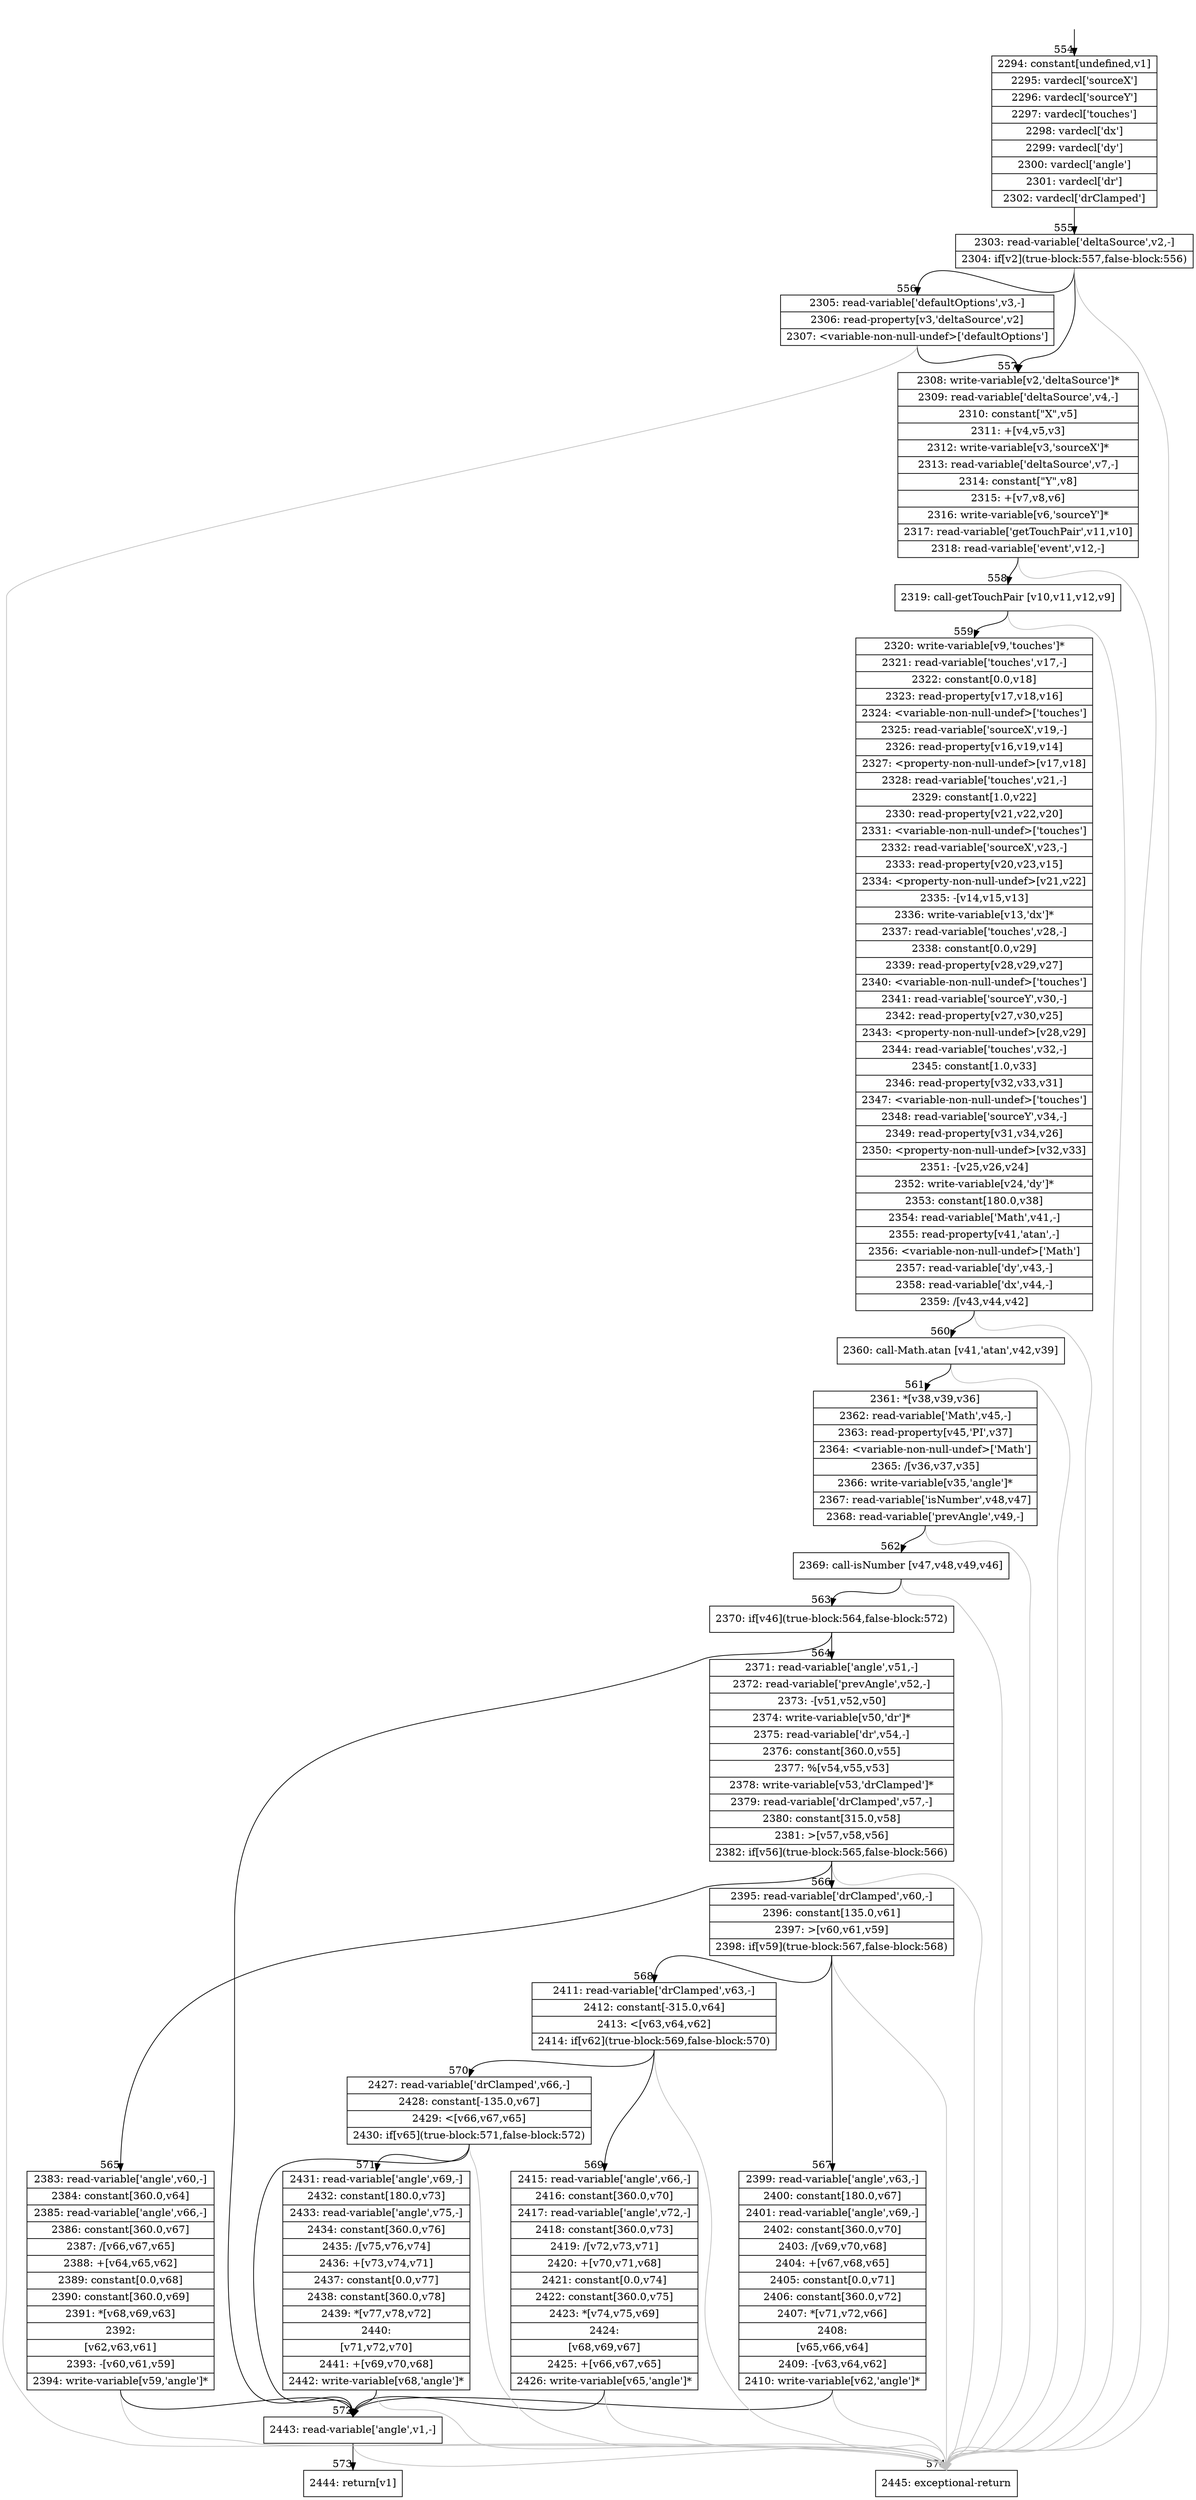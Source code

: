 digraph {
rankdir="TD"
BB_entry42[shape=none,label=""];
BB_entry42 -> BB554 [tailport=s, headport=n, headlabel="    554"]
BB554 [shape=record label="{2294: constant[undefined,v1]|2295: vardecl['sourceX']|2296: vardecl['sourceY']|2297: vardecl['touches']|2298: vardecl['dx']|2299: vardecl['dy']|2300: vardecl['angle']|2301: vardecl['dr']|2302: vardecl['drClamped']}" ] 
BB554 -> BB555 [tailport=s, headport=n, headlabel="      555"]
BB555 [shape=record label="{2303: read-variable['deltaSource',v2,-]|2304: if[v2](true-block:557,false-block:556)}" ] 
BB555 -> BB557 [tailport=s, headport=n, headlabel="      557"]
BB555 -> BB556 [tailport=s, headport=n, headlabel="      556"]
BB555 -> BB574 [tailport=s, headport=n, color=gray, headlabel="      574"]
BB556 [shape=record label="{2305: read-variable['defaultOptions',v3,-]|2306: read-property[v3,'deltaSource',v2]|2307: \<variable-non-null-undef\>['defaultOptions']}" ] 
BB556 -> BB557 [tailport=s, headport=n]
BB556 -> BB574 [tailport=s, headport=n, color=gray]
BB557 [shape=record label="{2308: write-variable[v2,'deltaSource']*|2309: read-variable['deltaSource',v4,-]|2310: constant[\"X\",v5]|2311: +[v4,v5,v3]|2312: write-variable[v3,'sourceX']*|2313: read-variable['deltaSource',v7,-]|2314: constant[\"Y\",v8]|2315: +[v7,v8,v6]|2316: write-variable[v6,'sourceY']*|2317: read-variable['getTouchPair',v11,v10]|2318: read-variable['event',v12,-]}" ] 
BB557 -> BB558 [tailport=s, headport=n, headlabel="      558"]
BB557 -> BB574 [tailport=s, headport=n, color=gray]
BB558 [shape=record label="{2319: call-getTouchPair [v10,v11,v12,v9]}" ] 
BB558 -> BB559 [tailport=s, headport=n, headlabel="      559"]
BB558 -> BB574 [tailport=s, headport=n, color=gray]
BB559 [shape=record label="{2320: write-variable[v9,'touches']*|2321: read-variable['touches',v17,-]|2322: constant[0.0,v18]|2323: read-property[v17,v18,v16]|2324: \<variable-non-null-undef\>['touches']|2325: read-variable['sourceX',v19,-]|2326: read-property[v16,v19,v14]|2327: \<property-non-null-undef\>[v17,v18]|2328: read-variable['touches',v21,-]|2329: constant[1.0,v22]|2330: read-property[v21,v22,v20]|2331: \<variable-non-null-undef\>['touches']|2332: read-variable['sourceX',v23,-]|2333: read-property[v20,v23,v15]|2334: \<property-non-null-undef\>[v21,v22]|2335: -[v14,v15,v13]|2336: write-variable[v13,'dx']*|2337: read-variable['touches',v28,-]|2338: constant[0.0,v29]|2339: read-property[v28,v29,v27]|2340: \<variable-non-null-undef\>['touches']|2341: read-variable['sourceY',v30,-]|2342: read-property[v27,v30,v25]|2343: \<property-non-null-undef\>[v28,v29]|2344: read-variable['touches',v32,-]|2345: constant[1.0,v33]|2346: read-property[v32,v33,v31]|2347: \<variable-non-null-undef\>['touches']|2348: read-variable['sourceY',v34,-]|2349: read-property[v31,v34,v26]|2350: \<property-non-null-undef\>[v32,v33]|2351: -[v25,v26,v24]|2352: write-variable[v24,'dy']*|2353: constant[180.0,v38]|2354: read-variable['Math',v41,-]|2355: read-property[v41,'atan',-]|2356: \<variable-non-null-undef\>['Math']|2357: read-variable['dy',v43,-]|2358: read-variable['dx',v44,-]|2359: /[v43,v44,v42]}" ] 
BB559 -> BB560 [tailport=s, headport=n, headlabel="      560"]
BB559 -> BB574 [tailport=s, headport=n, color=gray]
BB560 [shape=record label="{2360: call-Math.atan [v41,'atan',v42,v39]}" ] 
BB560 -> BB561 [tailport=s, headport=n, headlabel="      561"]
BB560 -> BB574 [tailport=s, headport=n, color=gray]
BB561 [shape=record label="{2361: *[v38,v39,v36]|2362: read-variable['Math',v45,-]|2363: read-property[v45,'PI',v37]|2364: \<variable-non-null-undef\>['Math']|2365: /[v36,v37,v35]|2366: write-variable[v35,'angle']*|2367: read-variable['isNumber',v48,v47]|2368: read-variable['prevAngle',v49,-]}" ] 
BB561 -> BB562 [tailport=s, headport=n, headlabel="      562"]
BB561 -> BB574 [tailport=s, headport=n, color=gray]
BB562 [shape=record label="{2369: call-isNumber [v47,v48,v49,v46]}" ] 
BB562 -> BB563 [tailport=s, headport=n, headlabel="      563"]
BB562 -> BB574 [tailport=s, headport=n, color=gray]
BB563 [shape=record label="{2370: if[v46](true-block:564,false-block:572)}" ] 
BB563 -> BB564 [tailport=s, headport=n, headlabel="      564"]
BB563 -> BB572 [tailport=s, headport=n, headlabel="      572"]
BB564 [shape=record label="{2371: read-variable['angle',v51,-]|2372: read-variable['prevAngle',v52,-]|2373: -[v51,v52,v50]|2374: write-variable[v50,'dr']*|2375: read-variable['dr',v54,-]|2376: constant[360.0,v55]|2377: %[v54,v55,v53]|2378: write-variable[v53,'drClamped']*|2379: read-variable['drClamped',v57,-]|2380: constant[315.0,v58]|2381: \>[v57,v58,v56]|2382: if[v56](true-block:565,false-block:566)}" ] 
BB564 -> BB565 [tailport=s, headport=n, headlabel="      565"]
BB564 -> BB566 [tailport=s, headport=n, headlabel="      566"]
BB564 -> BB574 [tailport=s, headport=n, color=gray]
BB565 [shape=record label="{2383: read-variable['angle',v60,-]|2384: constant[360.0,v64]|2385: read-variable['angle',v66,-]|2386: constant[360.0,v67]|2387: /[v66,v67,v65]|2388: +[v64,v65,v62]|2389: constant[0.0,v68]|2390: constant[360.0,v69]|2391: *[v68,v69,v63]|2392: |[v62,v63,v61]|2393: -[v60,v61,v59]|2394: write-variable[v59,'angle']*}" ] 
BB565 -> BB572 [tailport=s, headport=n]
BB565 -> BB574 [tailport=s, headport=n, color=gray]
BB566 [shape=record label="{2395: read-variable['drClamped',v60,-]|2396: constant[135.0,v61]|2397: \>[v60,v61,v59]|2398: if[v59](true-block:567,false-block:568)}" ] 
BB566 -> BB567 [tailport=s, headport=n, headlabel="      567"]
BB566 -> BB568 [tailport=s, headport=n, headlabel="      568"]
BB566 -> BB574 [tailport=s, headport=n, color=gray]
BB567 [shape=record label="{2399: read-variable['angle',v63,-]|2400: constant[180.0,v67]|2401: read-variable['angle',v69,-]|2402: constant[360.0,v70]|2403: /[v69,v70,v68]|2404: +[v67,v68,v65]|2405: constant[0.0,v71]|2406: constant[360.0,v72]|2407: *[v71,v72,v66]|2408: |[v65,v66,v64]|2409: -[v63,v64,v62]|2410: write-variable[v62,'angle']*}" ] 
BB567 -> BB572 [tailport=s, headport=n]
BB567 -> BB574 [tailport=s, headport=n, color=gray]
BB568 [shape=record label="{2411: read-variable['drClamped',v63,-]|2412: constant[-315.0,v64]|2413: \<[v63,v64,v62]|2414: if[v62](true-block:569,false-block:570)}" ] 
BB568 -> BB569 [tailport=s, headport=n, headlabel="      569"]
BB568 -> BB570 [tailport=s, headport=n, headlabel="      570"]
BB568 -> BB574 [tailport=s, headport=n, color=gray]
BB569 [shape=record label="{2415: read-variable['angle',v66,-]|2416: constant[360.0,v70]|2417: read-variable['angle',v72,-]|2418: constant[360.0,v73]|2419: /[v72,v73,v71]|2420: +[v70,v71,v68]|2421: constant[0.0,v74]|2422: constant[360.0,v75]|2423: *[v74,v75,v69]|2424: |[v68,v69,v67]|2425: +[v66,v67,v65]|2426: write-variable[v65,'angle']*}" ] 
BB569 -> BB572 [tailport=s, headport=n]
BB569 -> BB574 [tailport=s, headport=n, color=gray]
BB570 [shape=record label="{2427: read-variable['drClamped',v66,-]|2428: constant[-135.0,v67]|2429: \<[v66,v67,v65]|2430: if[v65](true-block:571,false-block:572)}" ] 
BB570 -> BB571 [tailport=s, headport=n, headlabel="      571"]
BB570 -> BB572 [tailport=s, headport=n]
BB570 -> BB574 [tailport=s, headport=n, color=gray]
BB571 [shape=record label="{2431: read-variable['angle',v69,-]|2432: constant[180.0,v73]|2433: read-variable['angle',v75,-]|2434: constant[360.0,v76]|2435: /[v75,v76,v74]|2436: +[v73,v74,v71]|2437: constant[0.0,v77]|2438: constant[360.0,v78]|2439: *[v77,v78,v72]|2440: |[v71,v72,v70]|2441: +[v69,v70,v68]|2442: write-variable[v68,'angle']*}" ] 
BB571 -> BB572 [tailport=s, headport=n]
BB571 -> BB574 [tailport=s, headport=n, color=gray]
BB572 [shape=record label="{2443: read-variable['angle',v1,-]}" ] 
BB572 -> BB573 [tailport=s, headport=n, headlabel="      573"]
BB572 -> BB574 [tailport=s, headport=n, color=gray]
BB573 [shape=record label="{2444: return[v1]}" ] 
BB574 [shape=record label="{2445: exceptional-return}" ] 
//#$~ 866
}
